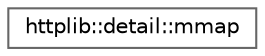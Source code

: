 digraph "Graphical Class Hierarchy"
{
 // LATEX_PDF_SIZE
  bgcolor="transparent";
  edge [fontname=Helvetica,fontsize=10,labelfontname=Helvetica,labelfontsize=10];
  node [fontname=Helvetica,fontsize=10,shape=box,height=0.2,width=0.4];
  rankdir="LR";
  Node0 [id="Node000000",label="httplib::detail::mmap",height=0.2,width=0.4,color="grey40", fillcolor="white", style="filled",URL="$classhttplib_1_1detail_1_1mmap.html",tooltip=" "];
}
